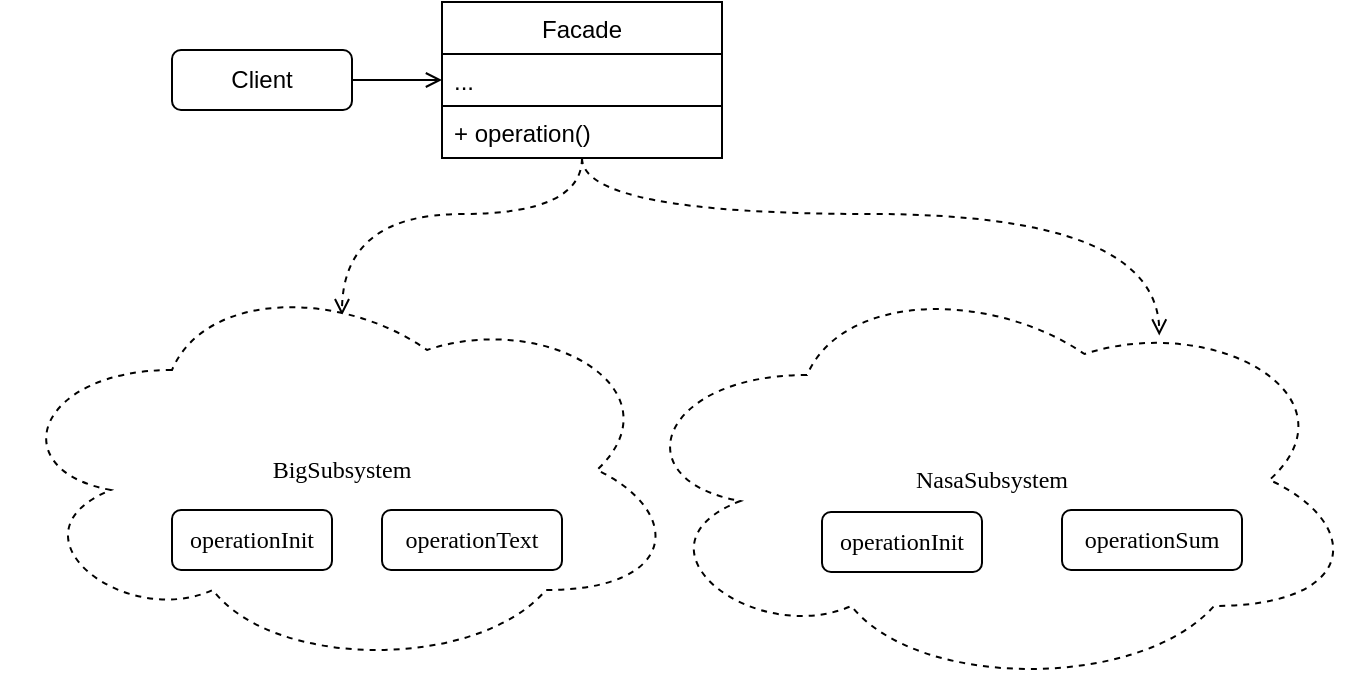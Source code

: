 <mxfile version="14.6.13" type="device"><diagram id="kBBkDBcsSnWdPFmnAWR4" name="Страница 1"><mxGraphModel dx="868" dy="550" grid="1" gridSize="10" guides="1" tooltips="1" connect="1" arrows="1" fold="1" page="1" pageScale="1" pageWidth="827" pageHeight="1169" math="0" shadow="0"><root><mxCell id="0"/><mxCell id="1" parent="0"/><mxCell id="Pd1oRntHuiwY75gIR2h6-12" value="&lt;pre style=&quot;font-family: &amp;#34;jetbrains mono&amp;#34;&quot;&gt;&lt;span style=&quot;background-color: rgb(255 , 255 , 255)&quot;&gt;NasaSubsystem&lt;/span&gt;&lt;/pre&gt;" style="ellipse;shape=cloud;whiteSpace=wrap;html=1;strokeColor=#000000;dashed=1;" vertex="1" parent="1"><mxGeometry x="460" y="290" width="370" height="210" as="geometry"/></mxCell><mxCell id="Pd1oRntHuiwY75gIR2h6-6" style="edgeStyle=orthogonalEdgeStyle;rounded=0;orthogonalLoop=1;jettySize=auto;html=1;entryX=0;entryY=0.5;entryDx=0;entryDy=0;endArrow=open;endFill=0;" edge="1" parent="1" source="Pd1oRntHuiwY75gIR2h6-1" target="Pd1oRntHuiwY75gIR2h6-3"><mxGeometry relative="1" as="geometry"/></mxCell><mxCell id="Pd1oRntHuiwY75gIR2h6-1" value="Client" style="rounded=1;whiteSpace=wrap;html=1;" vertex="1" parent="1"><mxGeometry x="235" y="180" width="90" height="30" as="geometry"/></mxCell><mxCell id="Pd1oRntHuiwY75gIR2h6-13" style="edgeStyle=orthogonalEdgeStyle;curved=1;rounded=0;orthogonalLoop=1;jettySize=auto;html=1;dashed=1;endArrow=open;endFill=0;entryX=0.5;entryY=0.113;entryDx=0;entryDy=0;entryPerimeter=0;" edge="1" parent="1" source="Pd1oRntHuiwY75gIR2h6-2" target="Pd1oRntHuiwY75gIR2h6-15"><mxGeometry relative="1" as="geometry"/></mxCell><mxCell id="Pd1oRntHuiwY75gIR2h6-14" style="edgeStyle=orthogonalEdgeStyle;curved=1;rounded=0;orthogonalLoop=1;jettySize=auto;html=1;entryX=0.726;entryY=0.156;entryDx=0;entryDy=0;entryPerimeter=0;dashed=1;endArrow=open;endFill=0;" edge="1" parent="1" source="Pd1oRntHuiwY75gIR2h6-2" target="Pd1oRntHuiwY75gIR2h6-12"><mxGeometry relative="1" as="geometry"/></mxCell><mxCell id="Pd1oRntHuiwY75gIR2h6-2" value="Facade" style="swimlane;fontStyle=0;childLayout=stackLayout;horizontal=1;startSize=26;horizontalStack=0;resizeParent=1;resizeParentMax=0;resizeLast=0;collapsible=1;marginBottom=0;" vertex="1" parent="1"><mxGeometry x="370" y="156" width="140" height="78" as="geometry"/></mxCell><mxCell id="Pd1oRntHuiwY75gIR2h6-3" value="..." style="text;strokeColor=#000000;fillColor=none;align=left;verticalAlign=top;spacingLeft=4;spacingRight=4;overflow=hidden;rotatable=0;points=[[0,0.5],[1,0.5]];portConstraint=eastwest;" vertex="1" parent="Pd1oRntHuiwY75gIR2h6-2"><mxGeometry y="26" width="140" height="26" as="geometry"/></mxCell><mxCell id="Pd1oRntHuiwY75gIR2h6-5" value="+ operation()" style="text;strokeColor=none;fillColor=none;align=left;verticalAlign=top;spacingLeft=4;spacingRight=4;overflow=hidden;rotatable=0;points=[[0,0.5],[1,0.5]];portConstraint=eastwest;" vertex="1" parent="Pd1oRntHuiwY75gIR2h6-2"><mxGeometry y="52" width="140" height="26" as="geometry"/></mxCell><mxCell id="Pd1oRntHuiwY75gIR2h6-8" value="&lt;pre style=&quot;font-family: &amp;#34;jetbrains mono&amp;#34;&quot;&gt;&lt;pre style=&quot;font-family: &amp;#34;jetbrains mono&amp;#34;&quot;&gt;&lt;pre style=&quot;font-family: &amp;#34;jetbrains mono&amp;#34;&quot;&gt;&lt;span style=&quot;background-color: rgb(255 , 255 , 255)&quot;&gt;operationInit&lt;/span&gt;&lt;/pre&gt;&lt;/pre&gt;&lt;/pre&gt;" style="rounded=1;whiteSpace=wrap;html=1;" vertex="1" parent="1"><mxGeometry x="560" y="411" width="80" height="30" as="geometry"/></mxCell><mxCell id="Pd1oRntHuiwY75gIR2h6-9" value="&lt;pre style=&quot;font-family: &amp;#34;jetbrains mono&amp;#34;&quot;&gt;&lt;pre style=&quot;font-family: &amp;#34;jetbrains mono&amp;#34;&quot;&gt;&lt;pre style=&quot;font-family: &amp;#34;jetbrains mono&amp;#34;&quot;&gt;&lt;span style=&quot;background-color: rgb(255 , 255 , 255)&quot;&gt;operationSum&lt;/span&gt;&lt;/pre&gt;&lt;/pre&gt;&lt;/pre&gt;" style="rounded=1;whiteSpace=wrap;html=1;" vertex="1" parent="1"><mxGeometry x="680" y="410" width="90" height="30" as="geometry"/></mxCell><mxCell id="Pd1oRntHuiwY75gIR2h6-15" value="&lt;pre style=&quot;font-family: &amp;#34;jetbrains mono&amp;#34;&quot;&gt;&lt;pre style=&quot;font-family: &amp;#34;jetbrains mono&amp;#34;&quot;&gt;&lt;span style=&quot;background-color: rgb(255 , 255 , 255)&quot;&gt;BigSubsystem&lt;/span&gt;&lt;/pre&gt;&lt;/pre&gt;" style="ellipse;shape=cloud;whiteSpace=wrap;html=1;strokeColor=#000000;dashed=1;" vertex="1" parent="1"><mxGeometry x="150" y="290" width="340" height="200" as="geometry"/></mxCell><mxCell id="Pd1oRntHuiwY75gIR2h6-16" value="&lt;pre style=&quot;font-family: &amp;#34;jetbrains mono&amp;#34;&quot;&gt;&lt;pre style=&quot;font-family: &amp;#34;jetbrains mono&amp;#34;&quot;&gt;&lt;pre style=&quot;font-family: &amp;#34;jetbrains mono&amp;#34;&quot;&gt;&lt;span style=&quot;background-color: rgb(255 , 255 , 255)&quot;&gt;operationInit&lt;/span&gt;&lt;/pre&gt;&lt;/pre&gt;&lt;/pre&gt;" style="rounded=1;whiteSpace=wrap;html=1;" vertex="1" parent="1"><mxGeometry x="235" y="410" width="80" height="30" as="geometry"/></mxCell><mxCell id="Pd1oRntHuiwY75gIR2h6-17" value="&lt;pre style=&quot;font-family: &amp;#34;jetbrains mono&amp;#34;&quot;&gt;&lt;pre style=&quot;font-family: &amp;#34;jetbrains mono&amp;#34;&quot;&gt;&lt;pre style=&quot;font-family: &amp;#34;jetbrains mono&amp;#34;&quot;&gt;&lt;pre style=&quot;font-family: &amp;#34;jetbrains mono&amp;#34;&quot;&gt;&lt;span style=&quot;background-color: rgb(255 , 255 , 255)&quot;&gt;operationText&lt;/span&gt;&lt;/pre&gt;&lt;/pre&gt;&lt;/pre&gt;&lt;/pre&gt;" style="rounded=1;whiteSpace=wrap;html=1;" vertex="1" parent="1"><mxGeometry x="340" y="410" width="90" height="30" as="geometry"/></mxCell></root></mxGraphModel></diagram></mxfile>